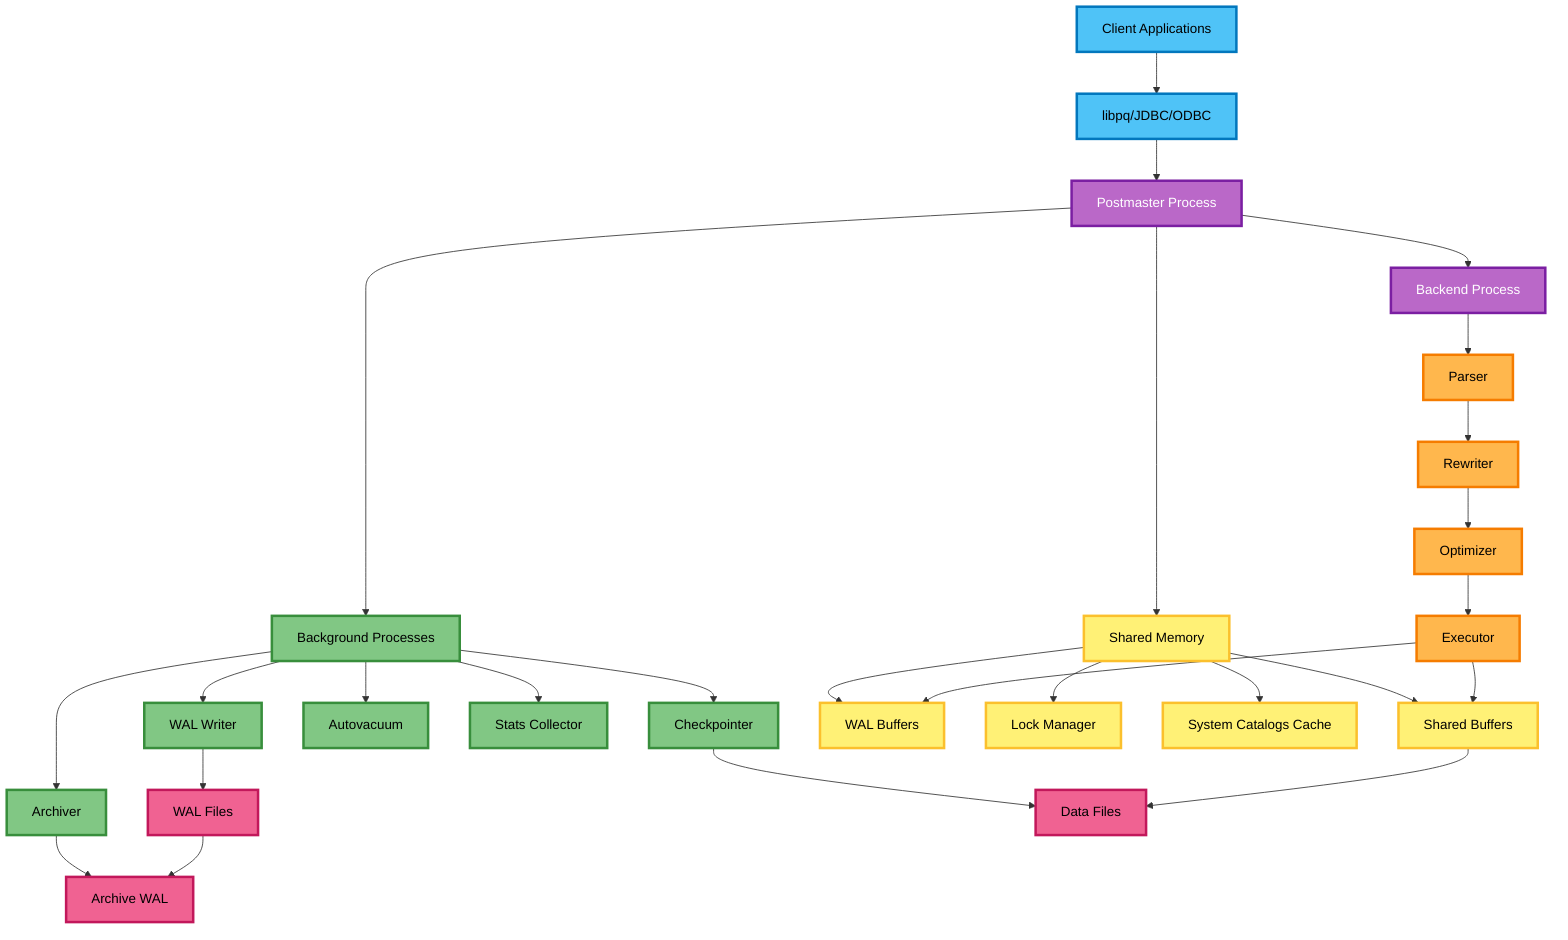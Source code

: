 graph TD
    A[Client Applications] --> B[libpq/JDBC/ODBC]
    B --> C[Postmaster Process]
    
    C --> D[Backend Process]
    C --> E[Background Processes]
    C --> F[Shared Memory]
    
    D --> G[Parser]
    G --> H[Rewriter]
    H --> I[Optimizer]
    I --> J[Executor]
    
    E --> K[Checkpointer]
    E --> L[WAL Writer]
    E --> M[Autovacuum]
    E --> N[Stats Collector]
    E --> O[Archiver]
    
    F --> P[Shared Buffers]
    F --> Q[WAL Buffers]
    F --> R[Lock Manager]
    F --> S[System Catalogs Cache]
    
    J --> P
    J --> Q
    L --> T[WAL Files]
    K --> U[Data Files]
    P --> U
    O --> V[Archive WAL]
    T --> V
    
    classDef client fill:#4fc3f7,stroke:#0277bd,stroke-width:3px,color:#000
    classDef process fill:#ba68c8,stroke:#7b1fa2,stroke-width:3px,color:#fff
    classDef query fill:#ffb74d,stroke:#f57c00,stroke-width:3px,color:#000
    classDef background fill:#81c784,stroke:#388e3c,stroke-width:3px,color:#000
    classDef memory fill:#fff176,stroke:#fbc02d,stroke-width:3px,color:#000
    classDef storage fill:#f06292,stroke:#c2185b,stroke-width:3px,color:#000
    
    class A,B client
    class C,D process
    class G,H,I,J query
    class E,K,L,M,N,O background
    class F,P,Q,R,S memory
    class T,U,V storage